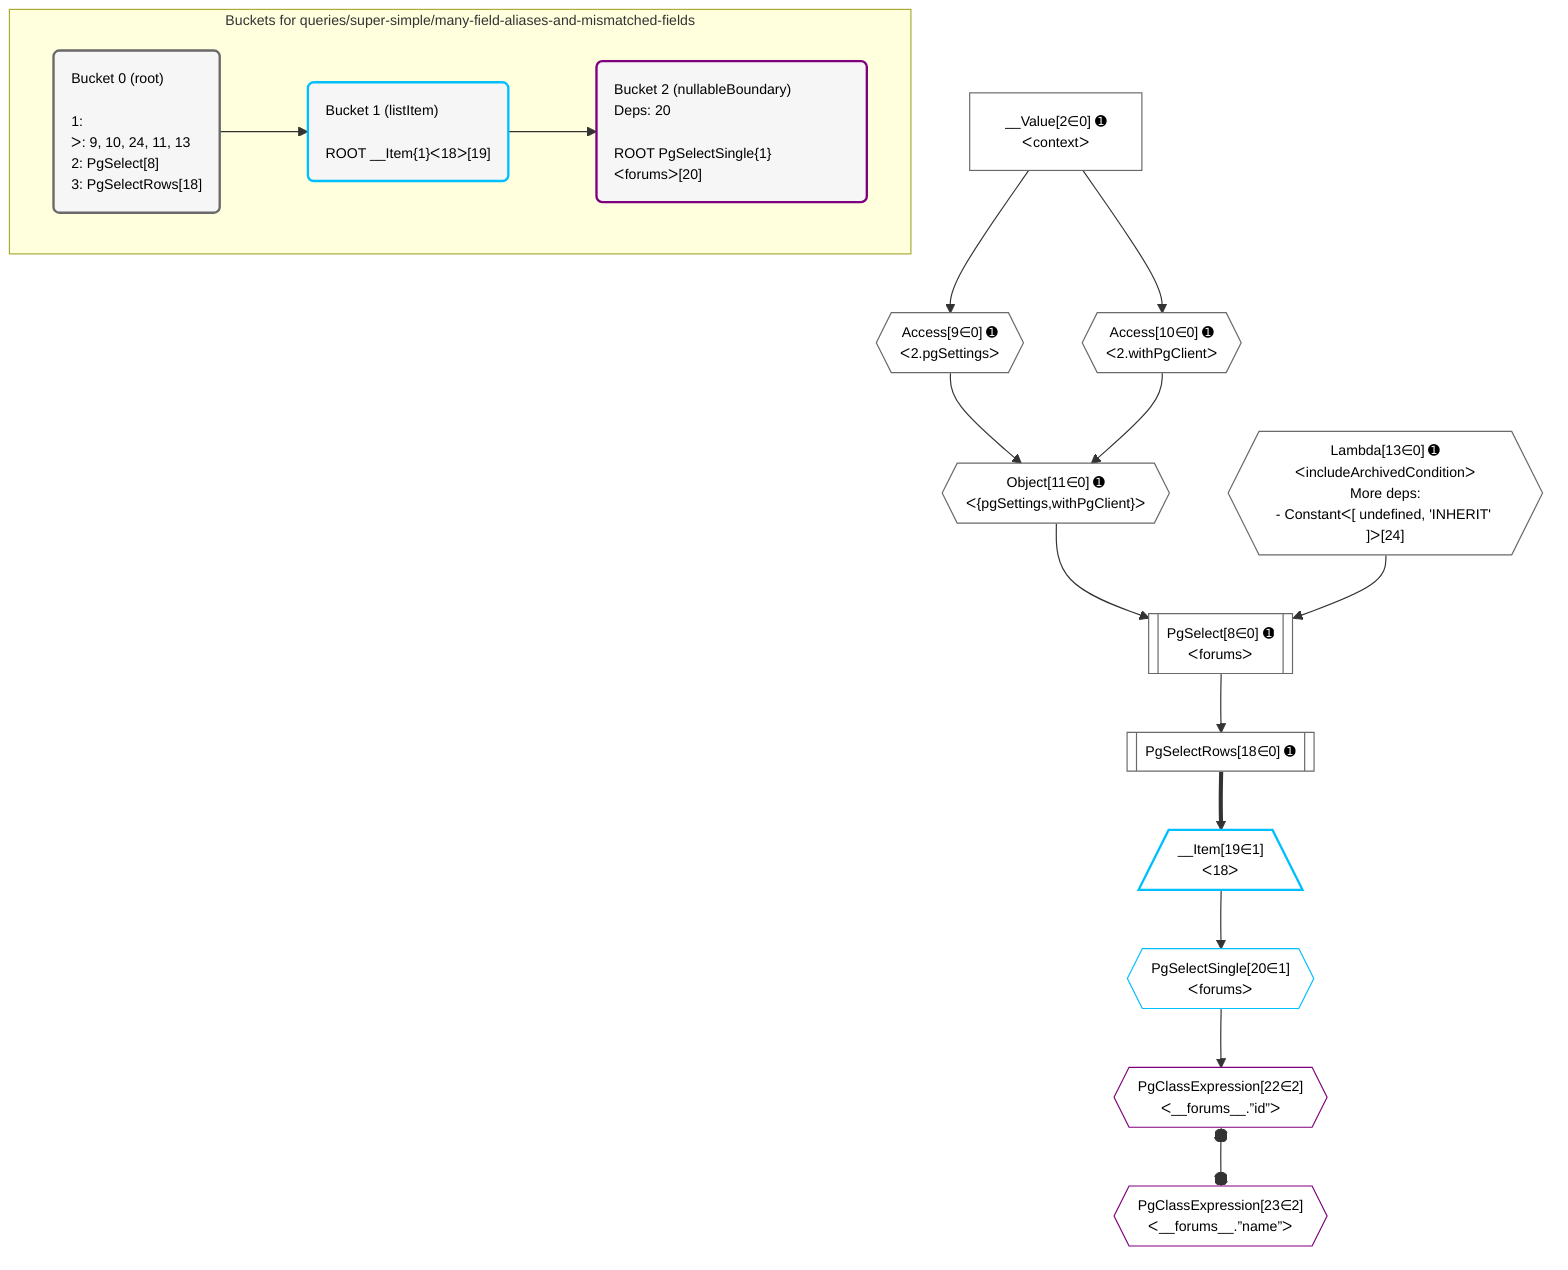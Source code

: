 %%{init: {'themeVariables': { 'fontSize': '12px'}}}%%
graph TD
    classDef path fill:#eee,stroke:#000,color:#000
    classDef plan fill:#fff,stroke-width:1px,color:#000
    classDef itemplan fill:#fff,stroke-width:2px,color:#000
    classDef unbatchedplan fill:#dff,stroke-width:1px,color:#000
    classDef sideeffectplan fill:#fcc,stroke-width:2px,color:#000
    classDef bucket fill:#f6f6f6,color:#000,stroke-width:2px,text-align:left

    subgraph "Buckets for queries/super-simple/many-field-aliases-and-mismatched-fields"
    Bucket0("Bucket 0 (root)<br /><br />1: <br />ᐳ: 9, 10, 24, 11, 13<br />2: PgSelect[8]<br />3: PgSelectRows[18]"):::bucket
    Bucket1("Bucket 1 (listItem)<br /><br />ROOT __Item{1}ᐸ18ᐳ[19]"):::bucket
    Bucket2("Bucket 2 (nullableBoundary)<br />Deps: 20<br /><br />ROOT PgSelectSingle{1}ᐸforumsᐳ[20]"):::bucket
    end
    Bucket0 --> Bucket1
    Bucket1 --> Bucket2

    %% plan dependencies
    PgSelect8[["PgSelect[8∈0] ➊<br />ᐸforumsᐳ"]]:::plan
    Object11{{"Object[11∈0] ➊<br />ᐸ{pgSettings,withPgClient}ᐳ"}}:::plan
    Lambda13{{"Lambda[13∈0] ➊<br />ᐸincludeArchivedConditionᐳ<br />More deps:<br />- Constantᐸ[ undefined, 'INHERIT' ]ᐳ[24]"}}:::plan
    Object11 & Lambda13 --> PgSelect8
    Access9{{"Access[9∈0] ➊<br />ᐸ2.pgSettingsᐳ"}}:::plan
    Access10{{"Access[10∈0] ➊<br />ᐸ2.withPgClientᐳ"}}:::plan
    Access9 & Access10 --> Object11
    __Value2["__Value[2∈0] ➊<br />ᐸcontextᐳ"]:::plan
    __Value2 --> Access9
    __Value2 --> Access10
    PgSelectRows18[["PgSelectRows[18∈0] ➊"]]:::plan
    PgSelect8 --> PgSelectRows18
    __Item19[/"__Item[19∈1]<br />ᐸ18ᐳ"\]:::itemplan
    PgSelectRows18 ==> __Item19
    PgSelectSingle20{{"PgSelectSingle[20∈1]<br />ᐸforumsᐳ"}}:::plan
    __Item19 --> PgSelectSingle20
    PgClassExpression22{{"PgClassExpression[22∈2]<br />ᐸ__forums__.”id”ᐳ"}}:::plan
    PgSelectSingle20 --> PgClassExpression22
    PgClassExpression23{{"PgClassExpression[23∈2]<br />ᐸ__forums__.”name”ᐳ"}}:::plan
    PgClassExpression22 o--o PgClassExpression23

    %% define steps
    classDef bucket0 stroke:#696969
    class Bucket0,__Value2,PgSelect8,Access9,Access10,Object11,Lambda13,PgSelectRows18 bucket0
    classDef bucket1 stroke:#00bfff
    class Bucket1,__Item19,PgSelectSingle20 bucket1
    classDef bucket2 stroke:#7f007f
    class Bucket2,PgClassExpression22,PgClassExpression23 bucket2